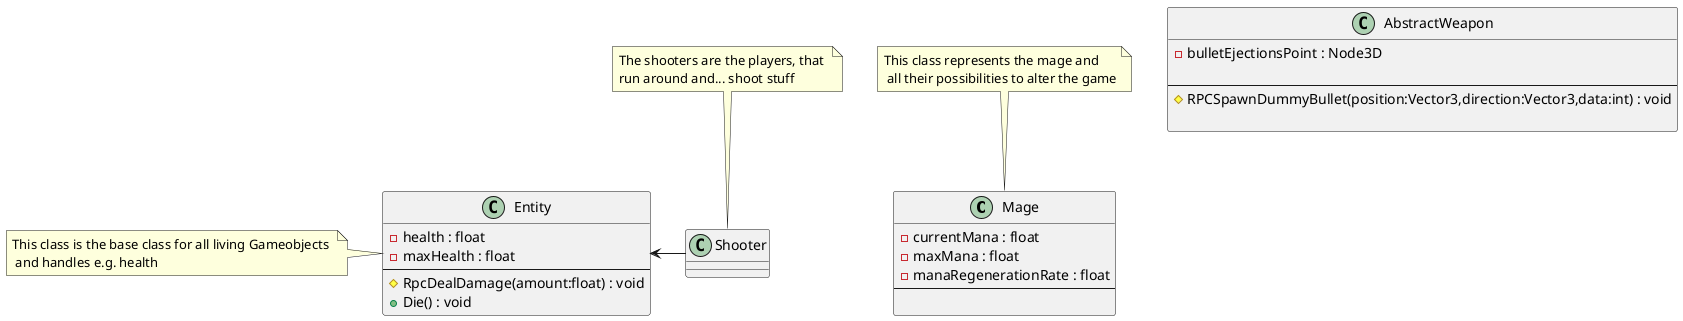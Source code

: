 @startuml MainClasses



class Mage {
    - currentMana : float
    - maxMana : float
    - manaRegenerationRate : float
    --

}

note top of Mage : This class represents the mage and\n all their possibilities to alter the game

class Entity {
    - health : float
    - maxHealth : float
    --
    # RpcDealDamage(amount:float) : void
    + Die() : void
}

Entity <- Shooter

class Shooter {

}

class AbstractWeapon {
    - bulletEjectionsPoint : Node3D

    --
    # RPCSpawnDummyBullet(position:Vector3,direction:Vector3,data:int) : void
    
}

note top of Shooter : The shooters are the players, that \nrun around and... shoot stuff

note left of Entity : This class is the base class for all living Gameobjects \n and handles e.g. health

@enduml